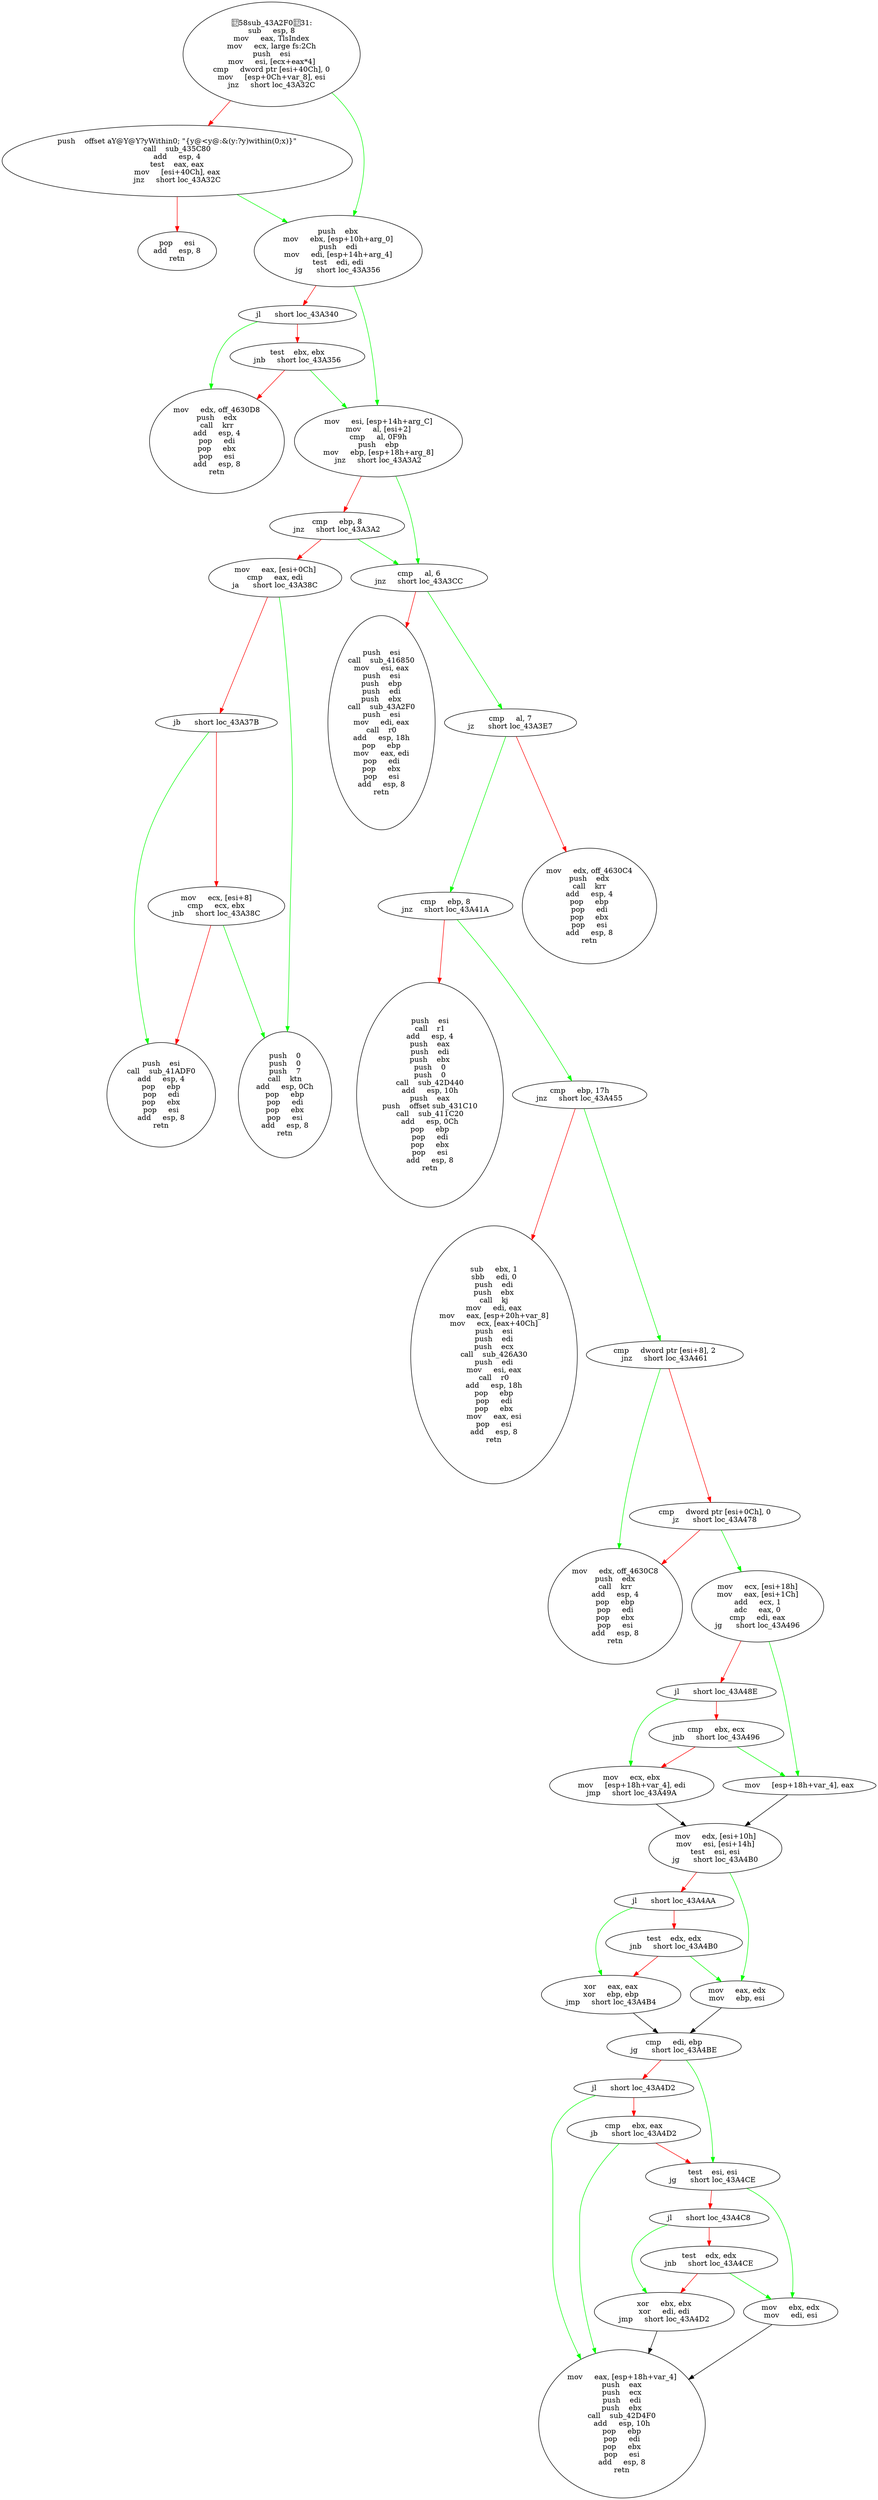 digraph G{
Node0 [label = "58sub_43A2F031:
sub     esp, 8
mov     eax, TlsIndex
mov     ecx, large fs:2Ch
push    esi
mov     esi, [ecx+eax*4]
cmp     dword ptr [esi+40Ch], 0
mov     [esp+0Ch+var_8], esi
jnz     short loc_43A32C"]
Node1 [label = "push    offset aY@Y@Y?yWithin0; \"{y@<y@:&(y:?y)within(0;x)}\"
call    sub_435C80
add     esp, 4
test    eax, eax
mov     [esi+40Ch], eax
jnz     short loc_43A32C"]
Node2 [label = "pop     esi
add     esp, 8
retn"]
Node3 [label = "push    ebx
mov     ebx, [esp+10h+arg_0]
push    edi
mov     edi, [esp+14h+arg_4]
test    edi, edi
jg      short loc_43A356"]
Node4 [label = "jl      short loc_43A340"]
Node5 [label = "test    ebx, ebx
jnb     short loc_43A356"]
Node6 [label = "mov     edx, off_4630D8
push    edx
call    krr
add     esp, 4
pop     edi
pop     ebx
pop     esi
add     esp, 8
retn"]
Node7 [label = "mov     esi, [esp+14h+arg_C]
mov     al, [esi+2]
cmp     al, 0F9h
push    ebp
mov     ebp, [esp+18h+arg_8]
jnz     short loc_43A3A2"]
Node8 [label = "cmp     ebp, 8
jnz     short loc_43A3A2"]
Node9 [label = "mov     eax, [esi+0Ch]
cmp     eax, edi
ja      short loc_43A38C"]
Node10 [label = "jb      short loc_43A37B"]
Node11 [label = "mov     ecx, [esi+8]
cmp     ecx, ebx
jnb     short loc_43A38C"]
Node12 [label = "push    esi
call    sub_41ADF0
add     esp, 4
pop     ebp
pop     edi
pop     ebx
pop     esi
add     esp, 8
retn"]
Node13 [label = "push    0
push    0
push    7
call    ktn
add     esp, 0Ch
pop     ebp
pop     edi
pop     ebx
pop     esi
add     esp, 8
retn"]
Node14 [label = "cmp     al, 6
jnz     short loc_43A3CC"]
Node15 [label = "push    esi
call    sub_416850
mov     esi, eax
push    esi
push    ebp
push    edi
push    ebx
call    sub_43A2F0
push    esi
mov     edi, eax
call    r0
add     esp, 18h
pop     ebp
mov     eax, edi
pop     edi
pop     ebx
pop     esi
add     esp, 8
retn"]
Node16 [label = "cmp     al, 7
jz      short loc_43A3E7"]
Node17 [label = "mov     edx, off_4630C4
push    edx
call    krr
add     esp, 4
pop     ebp
pop     edi
pop     ebx
pop     esi
add     esp, 8
retn"]
Node18 [label = "cmp     ebp, 8
jnz     short loc_43A41A"]
Node19 [label = "push    esi
call    r1
add     esp, 4
push    eax
push    edi
push    ebx
push    0
push    0
call    sub_42D440
add     esp, 10h
push    eax
push    offset sub_431C10
call    sub_411C20
add     esp, 0Ch
pop     ebp
pop     edi
pop     ebx
pop     esi
add     esp, 8
retn"]
Node20 [label = "cmp     ebp, 17h
jnz     short loc_43A455"]
Node21 [label = "sub     ebx, 1
sbb     edi, 0
push    edi
push    ebx
call    kj
mov     edi, eax
mov     eax, [esp+20h+var_8]
mov     ecx, [eax+40Ch]
push    esi
push    edi
push    ecx
call    sub_426A30
push    edi
mov     esi, eax
call    r0
add     esp, 18h
pop     ebp
pop     edi
pop     ebx
mov     eax, esi
pop     esi
add     esp, 8
retn"]
Node22 [label = "cmp     dword ptr [esi+8], 2
jnz     short loc_43A461"]
Node23 [label = "cmp     dword ptr [esi+0Ch], 0
jz      short loc_43A478"]
Node24 [label = "mov     edx, off_4630C8
push    edx
call    krr
add     esp, 4
pop     ebp
pop     edi
pop     ebx
pop     esi
add     esp, 8
retn"]
Node25 [label = "mov     ecx, [esi+18h]
mov     eax, [esi+1Ch]
add     ecx, 1
adc     eax, 0
cmp     edi, eax
jg      short loc_43A496"]
Node26 [label = "jl      short loc_43A48E"]
Node27 [label = "cmp     ebx, ecx
jnb     short loc_43A496"]
Node28 [label = "mov     ecx, ebx
mov     [esp+18h+var_4], edi
jmp     short loc_43A49A"]
Node29 [label = "mov     [esp+18h+var_4], eax"]
Node30 [label = "mov     edx, [esi+10h]
mov     esi, [esi+14h]
test    esi, esi
jg      short loc_43A4B0"]
Node31 [label = "jl      short loc_43A4AA"]
Node32 [label = "test    edx, edx
jnb     short loc_43A4B0"]
Node33 [label = "xor     eax, eax
xor     ebp, ebp
jmp     short loc_43A4B4"]
Node34 [label = "mov     eax, edx
mov     ebp, esi"]
Node35 [label = "cmp     edi, ebp
jg      short loc_43A4BE"]
Node36 [label = "jl      short loc_43A4D2"]
Node37 [label = "cmp     ebx, eax
jb      short loc_43A4D2"]
Node38 [label = "test    esi, esi
jg      short loc_43A4CE"]
Node39 [label = "jl      short loc_43A4C8"]
Node40 [label = "test    edx, edx
jnb     short loc_43A4CE"]
Node41 [label = "xor     ebx, ebx
xor     edi, edi
jmp     short loc_43A4D2"]
Node42 [label = "mov     ebx, edx
mov     edi, esi"]
Node43 [label = "mov     eax, [esp+18h+var_4]
push    eax
push    ecx
push    edi
push    ebx
call    sub_42D4F0
add     esp, 10h
pop     ebp
pop     edi
pop     ebx
pop     esi
add     esp, 8
retn"]
Node0 -> Node1 [color = "red"]
Node0 -> Node3 [color = "green"]
Node1 -> Node2 [color = "red"]
Node1 -> Node3 [color = "green"]
Node3 -> Node4 [color = "red"]
Node3 -> Node7 [color = "green"]
Node4 -> Node5 [color = "red"]
Node4 -> Node6 [color = "green"]
Node5 -> Node6 [color = "red"]
Node5 -> Node7 [color = "green"]
Node7 -> Node8 [color = "red"]
Node7 -> Node14 [color = "green"]
Node8 -> Node9 [color = "red"]
Node8 -> Node14 [color = "green"]
Node9 -> Node10 [color = "red"]
Node9 -> Node13 [color = "green"]
Node10 -> Node11 [color = "red"]
Node10 -> Node12 [color = "green"]
Node11 -> Node12 [color = "red"]
Node11 -> Node13 [color = "green"]
Node14 -> Node15 [color = "red"]
Node14 -> Node16 [color = "green"]
Node16 -> Node17 [color = "red"]
Node16 -> Node18 [color = "green"]
Node18 -> Node19 [color = "red"]
Node18 -> Node20 [color = "green"]
Node20 -> Node21 [color = "red"]
Node20 -> Node22 [color = "green"]
Node22 -> Node23 [color = "red"]
Node22 -> Node24 [color = "green"]
Node23 -> Node24 [color = "red"]
Node23 -> Node25 [color = "green"]
Node25 -> Node26 [color = "red"]
Node25 -> Node29 [color = "green"]
Node26 -> Node27 [color = "red"]
Node26 -> Node28 [color = "green"]
Node27 -> Node28 [color = "red"]
Node27 -> Node29 [color = "green"]
Node28 -> Node30 [color = "black"]
Node29 -> Node30 [color = "black"]
Node30 -> Node31 [color = "red"]
Node30 -> Node34 [color = "green"]
Node31 -> Node32 [color = "red"]
Node31 -> Node33 [color = "green"]
Node32 -> Node33 [color = "red"]
Node32 -> Node34 [color = "green"]
Node33 -> Node35 [color = "black"]
Node34 -> Node35 [color = "black"]
Node35 -> Node36 [color = "red"]
Node35 -> Node38 [color = "green"]
Node36 -> Node37 [color = "red"]
Node36 -> Node43 [color = "green"]
Node37 -> Node38 [color = "red"]
Node37 -> Node43 [color = "green"]
Node38 -> Node39 [color = "red"]
Node38 -> Node42 [color = "green"]
Node39 -> Node40 [color = "red"]
Node39 -> Node41 [color = "green"]
Node40 -> Node41 [color = "red"]
Node40 -> Node42 [color = "green"]
Node41 -> Node43 [color = "black"]
Node42 -> Node43 [color = "black"]
}